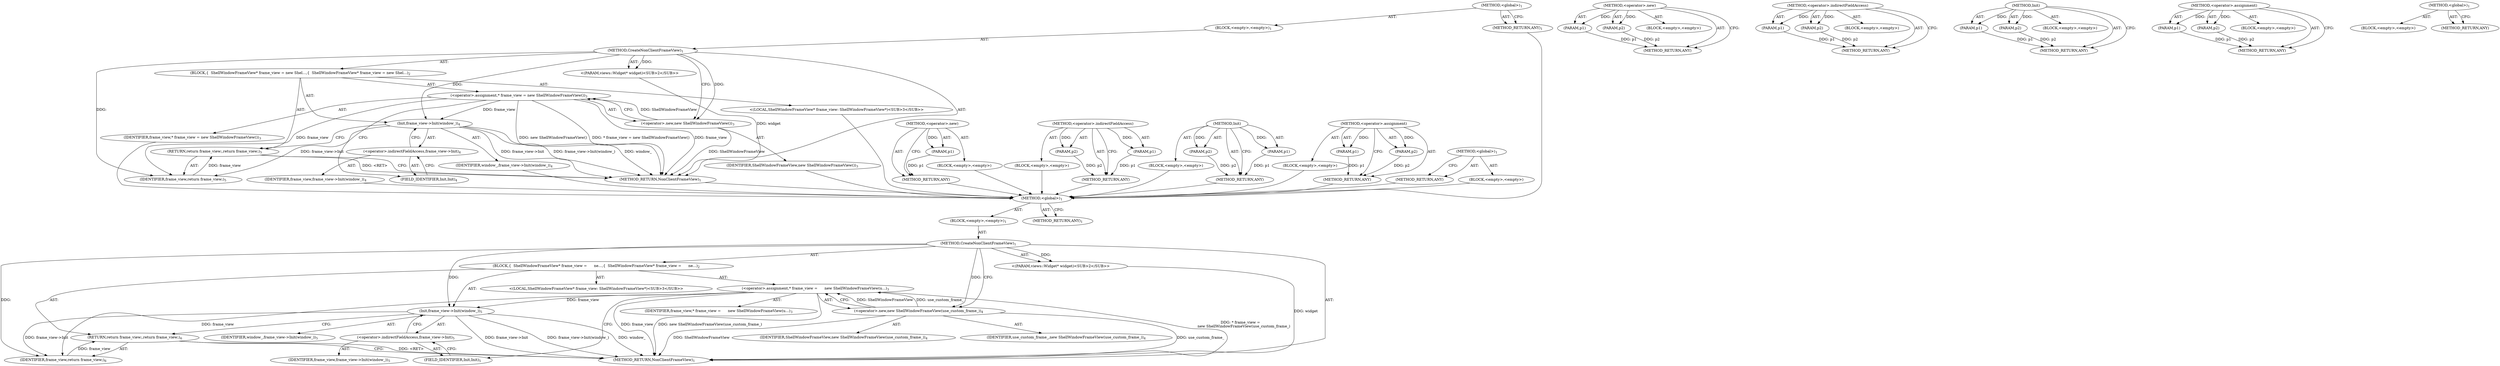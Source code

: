 digraph "&lt;global&gt;" {
vulnerable_6 [label=<(METHOD,&lt;global&gt;)<SUB>1</SUB>>];
vulnerable_7 [label=<(BLOCK,&lt;empty&gt;,&lt;empty&gt;)<SUB>1</SUB>>];
vulnerable_8 [label=<(METHOD,CreateNonClientFrameView)<SUB>1</SUB>>];
vulnerable_9 [label="<(PARAM,views::Widget* widget)<SUB>2</SUB>>"];
vulnerable_10 [label=<(BLOCK,{
  ShellWindowFrameView* frame_view = new Shel...,{
  ShellWindowFrameView* frame_view = new Shel...)<SUB>2</SUB>>];
vulnerable_11 [label="<(LOCAL,ShellWindowFrameView* frame_view: ShellWindowFrameView*)<SUB>3</SUB>>"];
vulnerable_12 [label=<(&lt;operator&gt;.assignment,* frame_view = new ShellWindowFrameView())<SUB>3</SUB>>];
vulnerable_13 [label=<(IDENTIFIER,frame_view,* frame_view = new ShellWindowFrameView())<SUB>3</SUB>>];
vulnerable_14 [label=<(&lt;operator&gt;.new,new ShellWindowFrameView())<SUB>3</SUB>>];
vulnerable_15 [label=<(IDENTIFIER,ShellWindowFrameView,new ShellWindowFrameView())<SUB>3</SUB>>];
vulnerable_16 [label=<(Init,frame_view-&gt;Init(window_))<SUB>4</SUB>>];
vulnerable_17 [label=<(&lt;operator&gt;.indirectFieldAccess,frame_view-&gt;Init)<SUB>4</SUB>>];
vulnerable_18 [label=<(IDENTIFIER,frame_view,frame_view-&gt;Init(window_))<SUB>4</SUB>>];
vulnerable_19 [label=<(FIELD_IDENTIFIER,Init,Init)<SUB>4</SUB>>];
vulnerable_20 [label=<(IDENTIFIER,window_,frame_view-&gt;Init(window_))<SUB>4</SUB>>];
vulnerable_21 [label=<(RETURN,return frame_view;,return frame_view;)<SUB>5</SUB>>];
vulnerable_22 [label=<(IDENTIFIER,frame_view,return frame_view;)<SUB>5</SUB>>];
vulnerable_23 [label=<(METHOD_RETURN,NonClientFrameView)<SUB>1</SUB>>];
vulnerable_25 [label=<(METHOD_RETURN,ANY)<SUB>1</SUB>>];
vulnerable_51 [label=<(METHOD,&lt;operator&gt;.new)>];
vulnerable_52 [label=<(PARAM,p1)>];
vulnerable_53 [label=<(BLOCK,&lt;empty&gt;,&lt;empty&gt;)>];
vulnerable_54 [label=<(METHOD_RETURN,ANY)>];
vulnerable_60 [label=<(METHOD,&lt;operator&gt;.indirectFieldAccess)>];
vulnerable_61 [label=<(PARAM,p1)>];
vulnerable_62 [label=<(PARAM,p2)>];
vulnerable_63 [label=<(BLOCK,&lt;empty&gt;,&lt;empty&gt;)>];
vulnerable_64 [label=<(METHOD_RETURN,ANY)>];
vulnerable_55 [label=<(METHOD,Init)>];
vulnerable_56 [label=<(PARAM,p1)>];
vulnerable_57 [label=<(PARAM,p2)>];
vulnerable_58 [label=<(BLOCK,&lt;empty&gt;,&lt;empty&gt;)>];
vulnerable_59 [label=<(METHOD_RETURN,ANY)>];
vulnerable_46 [label=<(METHOD,&lt;operator&gt;.assignment)>];
vulnerable_47 [label=<(PARAM,p1)>];
vulnerable_48 [label=<(PARAM,p2)>];
vulnerable_49 [label=<(BLOCK,&lt;empty&gt;,&lt;empty&gt;)>];
vulnerable_50 [label=<(METHOD_RETURN,ANY)>];
vulnerable_40 [label=<(METHOD,&lt;global&gt;)<SUB>1</SUB>>];
vulnerable_41 [label=<(BLOCK,&lt;empty&gt;,&lt;empty&gt;)>];
vulnerable_42 [label=<(METHOD_RETURN,ANY)>];
fixed_6 [label=<(METHOD,&lt;global&gt;)<SUB>1</SUB>>];
fixed_7 [label=<(BLOCK,&lt;empty&gt;,&lt;empty&gt;)<SUB>1</SUB>>];
fixed_8 [label=<(METHOD,CreateNonClientFrameView)<SUB>1</SUB>>];
fixed_9 [label="<(PARAM,views::Widget* widget)<SUB>2</SUB>>"];
fixed_10 [label=<(BLOCK,{
  ShellWindowFrameView* frame_view =
      ne...,{
  ShellWindowFrameView* frame_view =
      ne...)<SUB>2</SUB>>];
fixed_11 [label="<(LOCAL,ShellWindowFrameView* frame_view: ShellWindowFrameView*)<SUB>3</SUB>>"];
fixed_12 [label=<(&lt;operator&gt;.assignment,* frame_view =
      new ShellWindowFrameView(u...)<SUB>3</SUB>>];
fixed_13 [label=<(IDENTIFIER,frame_view,* frame_view =
      new ShellWindowFrameView(u...)<SUB>3</SUB>>];
fixed_14 [label=<(&lt;operator&gt;.new,new ShellWindowFrameView(use_custom_frame_))<SUB>4</SUB>>];
fixed_15 [label=<(IDENTIFIER,ShellWindowFrameView,new ShellWindowFrameView(use_custom_frame_))<SUB>4</SUB>>];
fixed_16 [label=<(IDENTIFIER,use_custom_frame_,new ShellWindowFrameView(use_custom_frame_))<SUB>4</SUB>>];
fixed_17 [label=<(Init,frame_view-&gt;Init(window_))<SUB>5</SUB>>];
fixed_18 [label=<(&lt;operator&gt;.indirectFieldAccess,frame_view-&gt;Init)<SUB>5</SUB>>];
fixed_19 [label=<(IDENTIFIER,frame_view,frame_view-&gt;Init(window_))<SUB>5</SUB>>];
fixed_20 [label=<(FIELD_IDENTIFIER,Init,Init)<SUB>5</SUB>>];
fixed_21 [label=<(IDENTIFIER,window_,frame_view-&gt;Init(window_))<SUB>5</SUB>>];
fixed_22 [label=<(RETURN,return frame_view;,return frame_view;)<SUB>6</SUB>>];
fixed_23 [label=<(IDENTIFIER,frame_view,return frame_view;)<SUB>6</SUB>>];
fixed_24 [label=<(METHOD_RETURN,NonClientFrameView)<SUB>1</SUB>>];
fixed_26 [label=<(METHOD_RETURN,ANY)<SUB>1</SUB>>];
fixed_52 [label=<(METHOD,&lt;operator&gt;.new)>];
fixed_53 [label=<(PARAM,p1)>];
fixed_54 [label=<(PARAM,p2)>];
fixed_55 [label=<(BLOCK,&lt;empty&gt;,&lt;empty&gt;)>];
fixed_56 [label=<(METHOD_RETURN,ANY)>];
fixed_62 [label=<(METHOD,&lt;operator&gt;.indirectFieldAccess)>];
fixed_63 [label=<(PARAM,p1)>];
fixed_64 [label=<(PARAM,p2)>];
fixed_65 [label=<(BLOCK,&lt;empty&gt;,&lt;empty&gt;)>];
fixed_66 [label=<(METHOD_RETURN,ANY)>];
fixed_57 [label=<(METHOD,Init)>];
fixed_58 [label=<(PARAM,p1)>];
fixed_59 [label=<(PARAM,p2)>];
fixed_60 [label=<(BLOCK,&lt;empty&gt;,&lt;empty&gt;)>];
fixed_61 [label=<(METHOD_RETURN,ANY)>];
fixed_47 [label=<(METHOD,&lt;operator&gt;.assignment)>];
fixed_48 [label=<(PARAM,p1)>];
fixed_49 [label=<(PARAM,p2)>];
fixed_50 [label=<(BLOCK,&lt;empty&gt;,&lt;empty&gt;)>];
fixed_51 [label=<(METHOD_RETURN,ANY)>];
fixed_41 [label=<(METHOD,&lt;global&gt;)<SUB>1</SUB>>];
fixed_42 [label=<(BLOCK,&lt;empty&gt;,&lt;empty&gt;)>];
fixed_43 [label=<(METHOD_RETURN,ANY)>];
vulnerable_6 -> vulnerable_7  [key=0, label="AST: "];
vulnerable_6 -> vulnerable_25  [key=0, label="AST: "];
vulnerable_6 -> vulnerable_25  [key=1, label="CFG: "];
vulnerable_7 -> vulnerable_8  [key=0, label="AST: "];
vulnerable_8 -> vulnerable_9  [key=0, label="AST: "];
vulnerable_8 -> vulnerable_9  [key=1, label="DDG: "];
vulnerable_8 -> vulnerable_10  [key=0, label="AST: "];
vulnerable_8 -> vulnerable_23  [key=0, label="AST: "];
vulnerable_8 -> vulnerable_14  [key=0, label="CFG: "];
vulnerable_8 -> vulnerable_14  [key=1, label="DDG: "];
vulnerable_8 -> vulnerable_16  [key=0, label="DDG: "];
vulnerable_8 -> vulnerable_22  [key=0, label="DDG: "];
vulnerable_9 -> vulnerable_23  [key=0, label="DDG: widget"];
vulnerable_10 -> vulnerable_11  [key=0, label="AST: "];
vulnerable_10 -> vulnerable_12  [key=0, label="AST: "];
vulnerable_10 -> vulnerable_16  [key=0, label="AST: "];
vulnerable_10 -> vulnerable_21  [key=0, label="AST: "];
vulnerable_11 -> fixed_6  [key=0];
vulnerable_12 -> vulnerable_13  [key=0, label="AST: "];
vulnerable_12 -> vulnerable_14  [key=0, label="AST: "];
vulnerable_12 -> vulnerable_19  [key=0, label="CFG: "];
vulnerable_12 -> vulnerable_23  [key=0, label="DDG: frame_view"];
vulnerable_12 -> vulnerable_23  [key=1, label="DDG: new ShellWindowFrameView()"];
vulnerable_12 -> vulnerable_23  [key=2, label="DDG: * frame_view = new ShellWindowFrameView()"];
vulnerable_12 -> vulnerable_16  [key=0, label="DDG: frame_view"];
vulnerable_12 -> vulnerable_22  [key=0, label="DDG: frame_view"];
vulnerable_13 -> fixed_6  [key=0];
vulnerable_14 -> vulnerable_15  [key=0, label="AST: "];
vulnerable_14 -> vulnerable_12  [key=0, label="CFG: "];
vulnerable_14 -> vulnerable_12  [key=1, label="DDG: ShellWindowFrameView"];
vulnerable_14 -> vulnerable_23  [key=0, label="DDG: ShellWindowFrameView"];
vulnerable_15 -> fixed_6  [key=0];
vulnerable_16 -> vulnerable_17  [key=0, label="AST: "];
vulnerable_16 -> vulnerable_20  [key=0, label="AST: "];
vulnerable_16 -> vulnerable_21  [key=0, label="CFG: "];
vulnerable_16 -> vulnerable_23  [key=0, label="DDG: frame_view-&gt;Init"];
vulnerable_16 -> vulnerable_23  [key=1, label="DDG: frame_view-&gt;Init(window_)"];
vulnerable_16 -> vulnerable_23  [key=2, label="DDG: window_"];
vulnerable_16 -> vulnerable_22  [key=0, label="DDG: frame_view-&gt;Init"];
vulnerable_17 -> vulnerable_18  [key=0, label="AST: "];
vulnerable_17 -> vulnerable_19  [key=0, label="AST: "];
vulnerable_17 -> vulnerable_16  [key=0, label="CFG: "];
vulnerable_18 -> fixed_6  [key=0];
vulnerable_19 -> vulnerable_17  [key=0, label="CFG: "];
vulnerable_20 -> fixed_6  [key=0];
vulnerable_21 -> vulnerable_22  [key=0, label="AST: "];
vulnerable_21 -> vulnerable_23  [key=0, label="CFG: "];
vulnerable_21 -> vulnerable_23  [key=1, label="DDG: &lt;RET&gt;"];
vulnerable_22 -> vulnerable_21  [key=0, label="DDG: frame_view"];
vulnerable_23 -> fixed_6  [key=0];
vulnerable_25 -> fixed_6  [key=0];
vulnerable_51 -> vulnerable_52  [key=0, label="AST: "];
vulnerable_51 -> vulnerable_52  [key=1, label="DDG: "];
vulnerable_51 -> vulnerable_53  [key=0, label="AST: "];
vulnerable_51 -> vulnerable_54  [key=0, label="AST: "];
vulnerable_51 -> vulnerable_54  [key=1, label="CFG: "];
vulnerable_52 -> vulnerable_54  [key=0, label="DDG: p1"];
vulnerable_53 -> fixed_6  [key=0];
vulnerable_54 -> fixed_6  [key=0];
vulnerable_60 -> vulnerable_61  [key=0, label="AST: "];
vulnerable_60 -> vulnerable_61  [key=1, label="DDG: "];
vulnerable_60 -> vulnerable_63  [key=0, label="AST: "];
vulnerable_60 -> vulnerable_62  [key=0, label="AST: "];
vulnerable_60 -> vulnerable_62  [key=1, label="DDG: "];
vulnerable_60 -> vulnerable_64  [key=0, label="AST: "];
vulnerable_60 -> vulnerable_64  [key=1, label="CFG: "];
vulnerable_61 -> vulnerable_64  [key=0, label="DDG: p1"];
vulnerable_62 -> vulnerable_64  [key=0, label="DDG: p2"];
vulnerable_63 -> fixed_6  [key=0];
vulnerable_64 -> fixed_6  [key=0];
vulnerable_55 -> vulnerable_56  [key=0, label="AST: "];
vulnerable_55 -> vulnerable_56  [key=1, label="DDG: "];
vulnerable_55 -> vulnerable_58  [key=0, label="AST: "];
vulnerable_55 -> vulnerable_57  [key=0, label="AST: "];
vulnerable_55 -> vulnerable_57  [key=1, label="DDG: "];
vulnerable_55 -> vulnerable_59  [key=0, label="AST: "];
vulnerable_55 -> vulnerable_59  [key=1, label="CFG: "];
vulnerable_56 -> vulnerable_59  [key=0, label="DDG: p1"];
vulnerable_57 -> vulnerable_59  [key=0, label="DDG: p2"];
vulnerable_58 -> fixed_6  [key=0];
vulnerable_59 -> fixed_6  [key=0];
vulnerable_46 -> vulnerable_47  [key=0, label="AST: "];
vulnerable_46 -> vulnerable_47  [key=1, label="DDG: "];
vulnerable_46 -> vulnerable_49  [key=0, label="AST: "];
vulnerable_46 -> vulnerable_48  [key=0, label="AST: "];
vulnerable_46 -> vulnerable_48  [key=1, label="DDG: "];
vulnerable_46 -> vulnerable_50  [key=0, label="AST: "];
vulnerable_46 -> vulnerable_50  [key=1, label="CFG: "];
vulnerable_47 -> vulnerable_50  [key=0, label="DDG: p1"];
vulnerable_48 -> vulnerable_50  [key=0, label="DDG: p2"];
vulnerable_49 -> fixed_6  [key=0];
vulnerable_50 -> fixed_6  [key=0];
vulnerable_40 -> vulnerable_41  [key=0, label="AST: "];
vulnerable_40 -> vulnerable_42  [key=0, label="AST: "];
vulnerable_40 -> vulnerable_42  [key=1, label="CFG: "];
vulnerable_41 -> fixed_6  [key=0];
vulnerable_42 -> fixed_6  [key=0];
fixed_6 -> fixed_7  [key=0, label="AST: "];
fixed_6 -> fixed_26  [key=0, label="AST: "];
fixed_6 -> fixed_26  [key=1, label="CFG: "];
fixed_7 -> fixed_8  [key=0, label="AST: "];
fixed_8 -> fixed_9  [key=0, label="AST: "];
fixed_8 -> fixed_9  [key=1, label="DDG: "];
fixed_8 -> fixed_10  [key=0, label="AST: "];
fixed_8 -> fixed_24  [key=0, label="AST: "];
fixed_8 -> fixed_14  [key=0, label="CFG: "];
fixed_8 -> fixed_14  [key=1, label="DDG: "];
fixed_8 -> fixed_17  [key=0, label="DDG: "];
fixed_8 -> fixed_23  [key=0, label="DDG: "];
fixed_9 -> fixed_24  [key=0, label="DDG: widget"];
fixed_10 -> fixed_11  [key=0, label="AST: "];
fixed_10 -> fixed_12  [key=0, label="AST: "];
fixed_10 -> fixed_17  [key=0, label="AST: "];
fixed_10 -> fixed_22  [key=0, label="AST: "];
fixed_12 -> fixed_13  [key=0, label="AST: "];
fixed_12 -> fixed_14  [key=0, label="AST: "];
fixed_12 -> fixed_20  [key=0, label="CFG: "];
fixed_12 -> fixed_24  [key=0, label="DDG: frame_view"];
fixed_12 -> fixed_24  [key=1, label="DDG: new ShellWindowFrameView(use_custom_frame_)"];
fixed_12 -> fixed_24  [key=2, label="DDG: * frame_view =
      new ShellWindowFrameView(use_custom_frame_)"];
fixed_12 -> fixed_17  [key=0, label="DDG: frame_view"];
fixed_12 -> fixed_23  [key=0, label="DDG: frame_view"];
fixed_14 -> fixed_15  [key=0, label="AST: "];
fixed_14 -> fixed_16  [key=0, label="AST: "];
fixed_14 -> fixed_12  [key=0, label="CFG: "];
fixed_14 -> fixed_12  [key=1, label="DDG: ShellWindowFrameView"];
fixed_14 -> fixed_12  [key=2, label="DDG: use_custom_frame_"];
fixed_14 -> fixed_24  [key=0, label="DDG: ShellWindowFrameView"];
fixed_14 -> fixed_24  [key=1, label="DDG: use_custom_frame_"];
fixed_17 -> fixed_18  [key=0, label="AST: "];
fixed_17 -> fixed_21  [key=0, label="AST: "];
fixed_17 -> fixed_22  [key=0, label="CFG: "];
fixed_17 -> fixed_24  [key=0, label="DDG: frame_view-&gt;Init"];
fixed_17 -> fixed_24  [key=1, label="DDG: frame_view-&gt;Init(window_)"];
fixed_17 -> fixed_24  [key=2, label="DDG: window_"];
fixed_17 -> fixed_23  [key=0, label="DDG: frame_view-&gt;Init"];
fixed_18 -> fixed_19  [key=0, label="AST: "];
fixed_18 -> fixed_20  [key=0, label="AST: "];
fixed_18 -> fixed_17  [key=0, label="CFG: "];
fixed_20 -> fixed_18  [key=0, label="CFG: "];
fixed_22 -> fixed_23  [key=0, label="AST: "];
fixed_22 -> fixed_24  [key=0, label="CFG: "];
fixed_22 -> fixed_24  [key=1, label="DDG: &lt;RET&gt;"];
fixed_23 -> fixed_22  [key=0, label="DDG: frame_view"];
fixed_52 -> fixed_53  [key=0, label="AST: "];
fixed_52 -> fixed_53  [key=1, label="DDG: "];
fixed_52 -> fixed_55  [key=0, label="AST: "];
fixed_52 -> fixed_54  [key=0, label="AST: "];
fixed_52 -> fixed_54  [key=1, label="DDG: "];
fixed_52 -> fixed_56  [key=0, label="AST: "];
fixed_52 -> fixed_56  [key=1, label="CFG: "];
fixed_53 -> fixed_56  [key=0, label="DDG: p1"];
fixed_54 -> fixed_56  [key=0, label="DDG: p2"];
fixed_62 -> fixed_63  [key=0, label="AST: "];
fixed_62 -> fixed_63  [key=1, label="DDG: "];
fixed_62 -> fixed_65  [key=0, label="AST: "];
fixed_62 -> fixed_64  [key=0, label="AST: "];
fixed_62 -> fixed_64  [key=1, label="DDG: "];
fixed_62 -> fixed_66  [key=0, label="AST: "];
fixed_62 -> fixed_66  [key=1, label="CFG: "];
fixed_63 -> fixed_66  [key=0, label="DDG: p1"];
fixed_64 -> fixed_66  [key=0, label="DDG: p2"];
fixed_57 -> fixed_58  [key=0, label="AST: "];
fixed_57 -> fixed_58  [key=1, label="DDG: "];
fixed_57 -> fixed_60  [key=0, label="AST: "];
fixed_57 -> fixed_59  [key=0, label="AST: "];
fixed_57 -> fixed_59  [key=1, label="DDG: "];
fixed_57 -> fixed_61  [key=0, label="AST: "];
fixed_57 -> fixed_61  [key=1, label="CFG: "];
fixed_58 -> fixed_61  [key=0, label="DDG: p1"];
fixed_59 -> fixed_61  [key=0, label="DDG: p2"];
fixed_47 -> fixed_48  [key=0, label="AST: "];
fixed_47 -> fixed_48  [key=1, label="DDG: "];
fixed_47 -> fixed_50  [key=0, label="AST: "];
fixed_47 -> fixed_49  [key=0, label="AST: "];
fixed_47 -> fixed_49  [key=1, label="DDG: "];
fixed_47 -> fixed_51  [key=0, label="AST: "];
fixed_47 -> fixed_51  [key=1, label="CFG: "];
fixed_48 -> fixed_51  [key=0, label="DDG: p1"];
fixed_49 -> fixed_51  [key=0, label="DDG: p2"];
fixed_41 -> fixed_42  [key=0, label="AST: "];
fixed_41 -> fixed_43  [key=0, label="AST: "];
fixed_41 -> fixed_43  [key=1, label="CFG: "];
}
